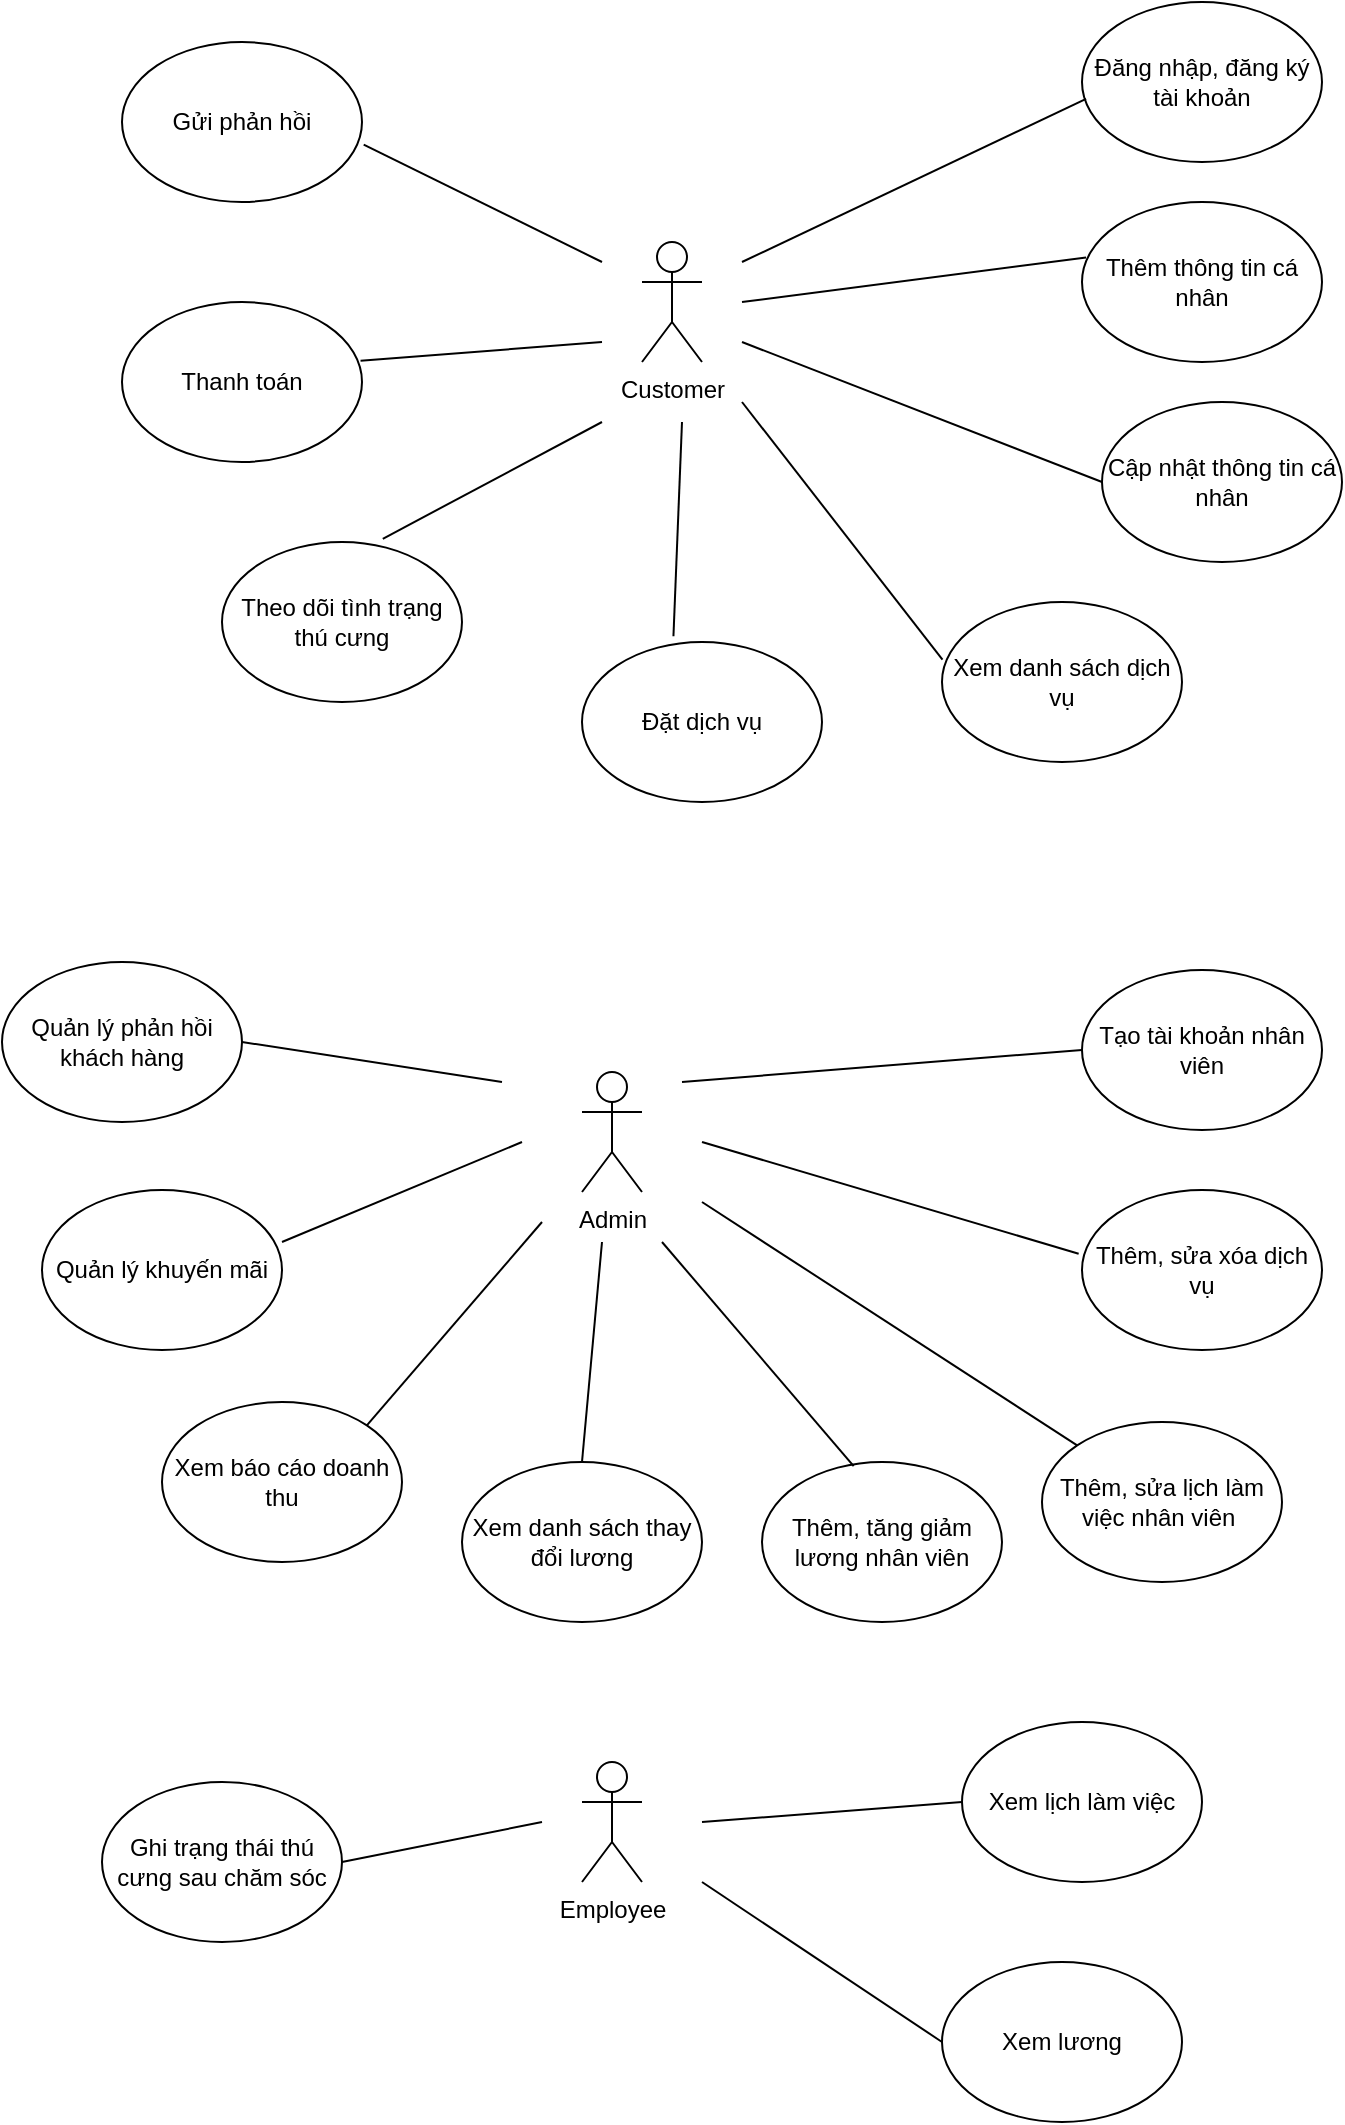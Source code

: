 <mxfile version="26.0.4">
  <diagram name="Trang-1" id="brPVZOaULgiLOH0g9qmy">
    <mxGraphModel dx="1206" dy="616" grid="1" gridSize="10" guides="1" tooltips="1" connect="1" arrows="1" fold="1" page="1" pageScale="1" pageWidth="827" pageHeight="1169" math="0" shadow="0">
      <root>
        <mxCell id="0" />
        <mxCell id="1" parent="0" />
        <mxCell id="VpeXlG_l3gxCGdtEs8V7-1" value="Customer" style="shape=umlActor;verticalLabelPosition=bottom;verticalAlign=top;html=1;outlineConnect=0;" parent="1" vertex="1">
          <mxGeometry x="450" y="140" width="30" height="60" as="geometry" />
        </mxCell>
        <mxCell id="VpeXlG_l3gxCGdtEs8V7-4" value="Đăng nhập, đăng ký tài khoản" style="ellipse;whiteSpace=wrap;html=1;" parent="1" vertex="1">
          <mxGeometry x="670" y="20" width="120" height="80" as="geometry" />
        </mxCell>
        <mxCell id="VpeXlG_l3gxCGdtEs8V7-7" value="Admin" style="shape=umlActor;verticalLabelPosition=bottom;verticalAlign=top;html=1;outlineConnect=0;" parent="1" vertex="1">
          <mxGeometry x="420" y="555" width="30" height="60" as="geometry" />
        </mxCell>
        <mxCell id="VpeXlG_l3gxCGdtEs8V7-8" value="Employee" style="shape=umlActor;verticalLabelPosition=bottom;verticalAlign=top;html=1;outlineConnect=0;" parent="1" vertex="1">
          <mxGeometry x="420" y="900" width="30" height="60" as="geometry" />
        </mxCell>
        <mxCell id="YFiXxwOLq5PlyWNehpLN-1" value="" style="endArrow=none;html=1;rounded=0;entryX=0.017;entryY=0.606;entryDx=0;entryDy=0;entryPerimeter=0;" edge="1" parent="1" target="VpeXlG_l3gxCGdtEs8V7-4">
          <mxGeometry width="50" height="50" relative="1" as="geometry">
            <mxPoint x="500" y="150" as="sourcePoint" />
            <mxPoint x="200" y="120" as="targetPoint" />
          </mxGeometry>
        </mxCell>
        <mxCell id="YFiXxwOLq5PlyWNehpLN-2" value="Thêm thông tin cá nhân" style="ellipse;whiteSpace=wrap;html=1;" vertex="1" parent="1">
          <mxGeometry x="670" y="120" width="120" height="80" as="geometry" />
        </mxCell>
        <mxCell id="YFiXxwOLq5PlyWNehpLN-3" value="Cập nhật thông tin cá nhân" style="ellipse;whiteSpace=wrap;html=1;" vertex="1" parent="1">
          <mxGeometry x="680" y="220" width="120" height="80" as="geometry" />
        </mxCell>
        <mxCell id="YFiXxwOLq5PlyWNehpLN-4" value="" style="endArrow=none;html=1;rounded=0;entryX=0.017;entryY=0.347;entryDx=0;entryDy=0;entryPerimeter=0;" edge="1" parent="1" target="YFiXxwOLq5PlyWNehpLN-2">
          <mxGeometry width="50" height="50" relative="1" as="geometry">
            <mxPoint x="500" y="170" as="sourcePoint" />
            <mxPoint x="230" y="170" as="targetPoint" />
          </mxGeometry>
        </mxCell>
        <mxCell id="YFiXxwOLq5PlyWNehpLN-5" value="" style="endArrow=none;html=1;rounded=0;entryX=0;entryY=0.5;entryDx=0;entryDy=0;" edge="1" parent="1" target="YFiXxwOLq5PlyWNehpLN-3">
          <mxGeometry width="50" height="50" relative="1" as="geometry">
            <mxPoint x="500" y="190" as="sourcePoint" />
            <mxPoint x="220" y="250" as="targetPoint" />
          </mxGeometry>
        </mxCell>
        <mxCell id="YFiXxwOLq5PlyWNehpLN-6" value="Xem danh sách dịch vụ" style="ellipse;whiteSpace=wrap;html=1;" vertex="1" parent="1">
          <mxGeometry x="600" y="320" width="120" height="80" as="geometry" />
        </mxCell>
        <mxCell id="YFiXxwOLq5PlyWNehpLN-9" value="" style="endArrow=none;html=1;rounded=0;exitX=0.002;exitY=0.36;exitDx=0;exitDy=0;exitPerimeter=0;" edge="1" parent="1" source="YFiXxwOLq5PlyWNehpLN-6">
          <mxGeometry width="50" height="50" relative="1" as="geometry">
            <mxPoint x="510" y="320" as="sourcePoint" />
            <mxPoint x="500" y="220" as="targetPoint" />
          </mxGeometry>
        </mxCell>
        <mxCell id="YFiXxwOLq5PlyWNehpLN-10" value="Đặt dịch vụ" style="ellipse;whiteSpace=wrap;html=1;" vertex="1" parent="1">
          <mxGeometry x="420" y="340" width="120" height="80" as="geometry" />
        </mxCell>
        <mxCell id="YFiXxwOLq5PlyWNehpLN-11" value="" style="endArrow=none;html=1;rounded=0;exitX=0.381;exitY=-0.036;exitDx=0;exitDy=0;exitPerimeter=0;" edge="1" parent="1" source="YFiXxwOLq5PlyWNehpLN-10">
          <mxGeometry width="50" height="50" relative="1" as="geometry">
            <mxPoint x="420" y="280" as="sourcePoint" />
            <mxPoint x="470" y="230" as="targetPoint" />
          </mxGeometry>
        </mxCell>
        <mxCell id="YFiXxwOLq5PlyWNehpLN-12" value="Theo dõi tình trạng thú cưng" style="ellipse;whiteSpace=wrap;html=1;" vertex="1" parent="1">
          <mxGeometry x="240" y="290" width="120" height="80" as="geometry" />
        </mxCell>
        <mxCell id="YFiXxwOLq5PlyWNehpLN-13" value="Thanh toán" style="ellipse;whiteSpace=wrap;html=1;" vertex="1" parent="1">
          <mxGeometry x="190" y="170" width="120" height="80" as="geometry" />
        </mxCell>
        <mxCell id="YFiXxwOLq5PlyWNehpLN-14" value="Gửi phản hồi" style="ellipse;whiteSpace=wrap;html=1;" vertex="1" parent="1">
          <mxGeometry x="190" y="40" width="120" height="80" as="geometry" />
        </mxCell>
        <mxCell id="YFiXxwOLq5PlyWNehpLN-15" value="" style="endArrow=none;html=1;rounded=0;entryX=1.007;entryY=0.641;entryDx=0;entryDy=0;entryPerimeter=0;" edge="1" parent="1" target="YFiXxwOLq5PlyWNehpLN-14">
          <mxGeometry width="50" height="50" relative="1" as="geometry">
            <mxPoint x="430" y="150" as="sourcePoint" />
            <mxPoint x="180" y="150" as="targetPoint" />
          </mxGeometry>
        </mxCell>
        <mxCell id="YFiXxwOLq5PlyWNehpLN-16" value="" style="endArrow=none;html=1;rounded=0;exitX=0.994;exitY=0.367;exitDx=0;exitDy=0;exitPerimeter=0;" edge="1" parent="1" source="YFiXxwOLq5PlyWNehpLN-13">
          <mxGeometry width="50" height="50" relative="1" as="geometry">
            <mxPoint x="290" y="260" as="sourcePoint" />
            <mxPoint x="430" y="190" as="targetPoint" />
          </mxGeometry>
        </mxCell>
        <mxCell id="YFiXxwOLq5PlyWNehpLN-17" value="" style="endArrow=none;html=1;rounded=0;exitX=0.67;exitY=-0.02;exitDx=0;exitDy=0;exitPerimeter=0;" edge="1" parent="1" source="YFiXxwOLq5PlyWNehpLN-12">
          <mxGeometry width="50" height="50" relative="1" as="geometry">
            <mxPoint x="380" y="280" as="sourcePoint" />
            <mxPoint x="430" y="230" as="targetPoint" />
          </mxGeometry>
        </mxCell>
        <mxCell id="YFiXxwOLq5PlyWNehpLN-18" value="Tạo tài khoản nhân viên" style="ellipse;whiteSpace=wrap;html=1;" vertex="1" parent="1">
          <mxGeometry x="670" y="504" width="120" height="80" as="geometry" />
        </mxCell>
        <mxCell id="YFiXxwOLq5PlyWNehpLN-19" value="" style="endArrow=none;html=1;rounded=0;entryX=0;entryY=0.5;entryDx=0;entryDy=0;" edge="1" parent="1" target="YFiXxwOLq5PlyWNehpLN-18">
          <mxGeometry width="50" height="50" relative="1" as="geometry">
            <mxPoint x="470" y="560" as="sourcePoint" />
            <mxPoint x="520" y="540" as="targetPoint" />
          </mxGeometry>
        </mxCell>
        <mxCell id="YFiXxwOLq5PlyWNehpLN-20" value="Thêm, sửa xóa dịch vụ" style="ellipse;whiteSpace=wrap;html=1;" vertex="1" parent="1">
          <mxGeometry x="670" y="614" width="120" height="80" as="geometry" />
        </mxCell>
        <mxCell id="YFiXxwOLq5PlyWNehpLN-21" value="Thêm, sửa lịch làm việc nhân viên&amp;nbsp;" style="ellipse;whiteSpace=wrap;html=1;" vertex="1" parent="1">
          <mxGeometry x="650" y="730" width="120" height="80" as="geometry" />
        </mxCell>
        <mxCell id="YFiXxwOLq5PlyWNehpLN-22" value="" style="endArrow=none;html=1;rounded=0;entryX=-0.014;entryY=0.398;entryDx=0;entryDy=0;entryPerimeter=0;" edge="1" parent="1" target="YFiXxwOLq5PlyWNehpLN-20">
          <mxGeometry width="50" height="50" relative="1" as="geometry">
            <mxPoint x="480" y="590" as="sourcePoint" />
            <mxPoint x="550" y="600" as="targetPoint" />
          </mxGeometry>
        </mxCell>
        <mxCell id="YFiXxwOLq5PlyWNehpLN-23" value="" style="endArrow=none;html=1;rounded=0;exitX=0;exitY=0;exitDx=0;exitDy=0;" edge="1" parent="1" source="YFiXxwOLq5PlyWNehpLN-21">
          <mxGeometry width="50" height="50" relative="1" as="geometry">
            <mxPoint x="450" y="710" as="sourcePoint" />
            <mxPoint x="480" y="620" as="targetPoint" />
          </mxGeometry>
        </mxCell>
        <mxCell id="YFiXxwOLq5PlyWNehpLN-24" value="Thêm, tăng giảm lương nhân viên" style="ellipse;whiteSpace=wrap;html=1;" vertex="1" parent="1">
          <mxGeometry x="510" y="750" width="120" height="80" as="geometry" />
        </mxCell>
        <mxCell id="YFiXxwOLq5PlyWNehpLN-25" value="Xem danh sách thay đổi lương" style="ellipse;whiteSpace=wrap;html=1;" vertex="1" parent="1">
          <mxGeometry x="360" y="750" width="120" height="80" as="geometry" />
        </mxCell>
        <mxCell id="YFiXxwOLq5PlyWNehpLN-26" value="" style="endArrow=none;html=1;rounded=0;exitX=0.382;exitY=0.026;exitDx=0;exitDy=0;exitPerimeter=0;" edge="1" parent="1" source="YFiXxwOLq5PlyWNehpLN-24">
          <mxGeometry width="50" height="50" relative="1" as="geometry">
            <mxPoint x="400" y="690" as="sourcePoint" />
            <mxPoint x="460" y="640" as="targetPoint" />
          </mxGeometry>
        </mxCell>
        <mxCell id="YFiXxwOLq5PlyWNehpLN-27" value="" style="endArrow=none;html=1;rounded=0;exitX=0.5;exitY=0;exitDx=0;exitDy=0;" edge="1" parent="1" source="YFiXxwOLq5PlyWNehpLN-25">
          <mxGeometry width="50" height="50" relative="1" as="geometry">
            <mxPoint x="370" y="690" as="sourcePoint" />
            <mxPoint x="430" y="640" as="targetPoint" />
          </mxGeometry>
        </mxCell>
        <mxCell id="YFiXxwOLq5PlyWNehpLN-28" value="Xem báo cáo doanh thu" style="ellipse;whiteSpace=wrap;html=1;" vertex="1" parent="1">
          <mxGeometry x="210" y="720" width="120" height="80" as="geometry" />
        </mxCell>
        <mxCell id="YFiXxwOLq5PlyWNehpLN-29" value="" style="endArrow=none;html=1;rounded=0;exitX=1;exitY=0;exitDx=0;exitDy=0;" edge="1" parent="1" source="YFiXxwOLq5PlyWNehpLN-28">
          <mxGeometry width="50" height="50" relative="1" as="geometry">
            <mxPoint x="350" y="680" as="sourcePoint" />
            <mxPoint x="400" y="630" as="targetPoint" />
          </mxGeometry>
        </mxCell>
        <mxCell id="YFiXxwOLq5PlyWNehpLN-30" value="Quản lý khuyến mãi" style="ellipse;whiteSpace=wrap;html=1;" vertex="1" parent="1">
          <mxGeometry x="150" y="614" width="120" height="80" as="geometry" />
        </mxCell>
        <mxCell id="YFiXxwOLq5PlyWNehpLN-31" value="Quản lý phản hồi khách hàng" style="ellipse;whiteSpace=wrap;html=1;" vertex="1" parent="1">
          <mxGeometry x="130" y="500" width="120" height="80" as="geometry" />
        </mxCell>
        <mxCell id="YFiXxwOLq5PlyWNehpLN-32" value="" style="endArrow=none;html=1;rounded=0;" edge="1" parent="1">
          <mxGeometry width="50" height="50" relative="1" as="geometry">
            <mxPoint x="270" y="640" as="sourcePoint" />
            <mxPoint x="390" y="590" as="targetPoint" />
          </mxGeometry>
        </mxCell>
        <mxCell id="YFiXxwOLq5PlyWNehpLN-33" value="" style="endArrow=none;html=1;rounded=0;exitX=1;exitY=0.5;exitDx=0;exitDy=0;" edge="1" parent="1" source="YFiXxwOLq5PlyWNehpLN-31">
          <mxGeometry width="50" height="50" relative="1" as="geometry">
            <mxPoint x="300" y="560" as="sourcePoint" />
            <mxPoint x="380" y="560" as="targetPoint" />
          </mxGeometry>
        </mxCell>
        <mxCell id="YFiXxwOLq5PlyWNehpLN-34" value="Xem lịch làm việc" style="ellipse;whiteSpace=wrap;html=1;" vertex="1" parent="1">
          <mxGeometry x="610" y="880" width="120" height="80" as="geometry" />
        </mxCell>
        <mxCell id="YFiXxwOLq5PlyWNehpLN-35" value="Xem lương" style="ellipse;whiteSpace=wrap;html=1;" vertex="1" parent="1">
          <mxGeometry x="600" y="1000" width="120" height="80" as="geometry" />
        </mxCell>
        <mxCell id="YFiXxwOLq5PlyWNehpLN-36" value="" style="endArrow=none;html=1;rounded=0;entryX=0;entryY=0.5;entryDx=0;entryDy=0;" edge="1" parent="1" target="YFiXxwOLq5PlyWNehpLN-34">
          <mxGeometry width="50" height="50" relative="1" as="geometry">
            <mxPoint x="480" y="930" as="sourcePoint" />
            <mxPoint x="530" y="880" as="targetPoint" />
          </mxGeometry>
        </mxCell>
        <mxCell id="YFiXxwOLq5PlyWNehpLN-38" value="" style="endArrow=none;html=1;rounded=0;entryX=0;entryY=0.5;entryDx=0;entryDy=0;" edge="1" parent="1" target="YFiXxwOLq5PlyWNehpLN-35">
          <mxGeometry width="50" height="50" relative="1" as="geometry">
            <mxPoint x="480" y="960" as="sourcePoint" />
            <mxPoint x="550" y="950" as="targetPoint" />
          </mxGeometry>
        </mxCell>
        <mxCell id="YFiXxwOLq5PlyWNehpLN-39" value="Ghi trạng thái thú cưng sau chăm sóc" style="ellipse;whiteSpace=wrap;html=1;" vertex="1" parent="1">
          <mxGeometry x="180" y="910" width="120" height="80" as="geometry" />
        </mxCell>
        <mxCell id="YFiXxwOLq5PlyWNehpLN-40" value="" style="endArrow=none;html=1;rounded=0;exitX=1;exitY=0.5;exitDx=0;exitDy=0;" edge="1" parent="1" source="YFiXxwOLq5PlyWNehpLN-39">
          <mxGeometry width="50" height="50" relative="1" as="geometry">
            <mxPoint x="330" y="940" as="sourcePoint" />
            <mxPoint x="400" y="930" as="targetPoint" />
          </mxGeometry>
        </mxCell>
      </root>
    </mxGraphModel>
  </diagram>
</mxfile>
